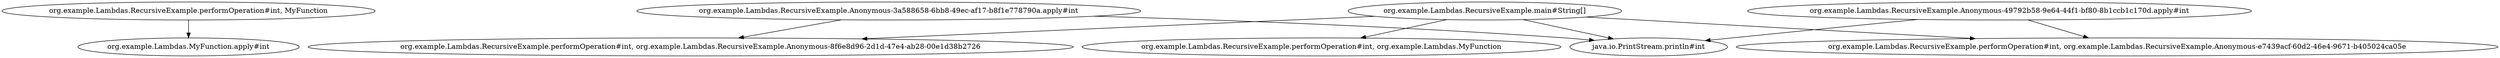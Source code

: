 strict digraph G {
  1 [ label="org.example.Lambdas.MyFunction.apply#int" ];
  2 [ label="org.example.Lambdas.RecursiveExample.performOperation#int, MyFunction" ];
  3 [ label="org.example.Lambdas.RecursiveExample.Anonymous-49792b58-9e64-44f1-bf80-8b1ccb1c170d.apply#int" ];
  4 [ label="java.io.PrintStream.println#int" ];
  5 [ label="org.example.Lambdas.RecursiveExample.performOperation#int, org.example.Lambdas.RecursiveExample.Anonymous-e7439acf-60d2-46e4-9671-b405024ca05e" ];
  6 [ label="org.example.Lambdas.RecursiveExample.Anonymous-3a588658-6bb8-49ec-af17-b8f1e778790a.apply#int" ];
  7 [ label="org.example.Lambdas.RecursiveExample.performOperation#int, org.example.Lambdas.RecursiveExample.Anonymous-8f6e8d96-2d1d-47e4-ab28-00e1d38b2726" ];
  8 [ label="org.example.Lambdas.RecursiveExample.main#String[]" ];
  9 [ label="org.example.Lambdas.RecursiveExample.performOperation#int, org.example.Lambdas.MyFunction" ];
  2 -> 1;
  3 -> 4;
  3 -> 5;
  6 -> 4;
  6 -> 7;
  8 -> 9;
  8 -> 4;
  8 -> 5;
  8 -> 7;
}
